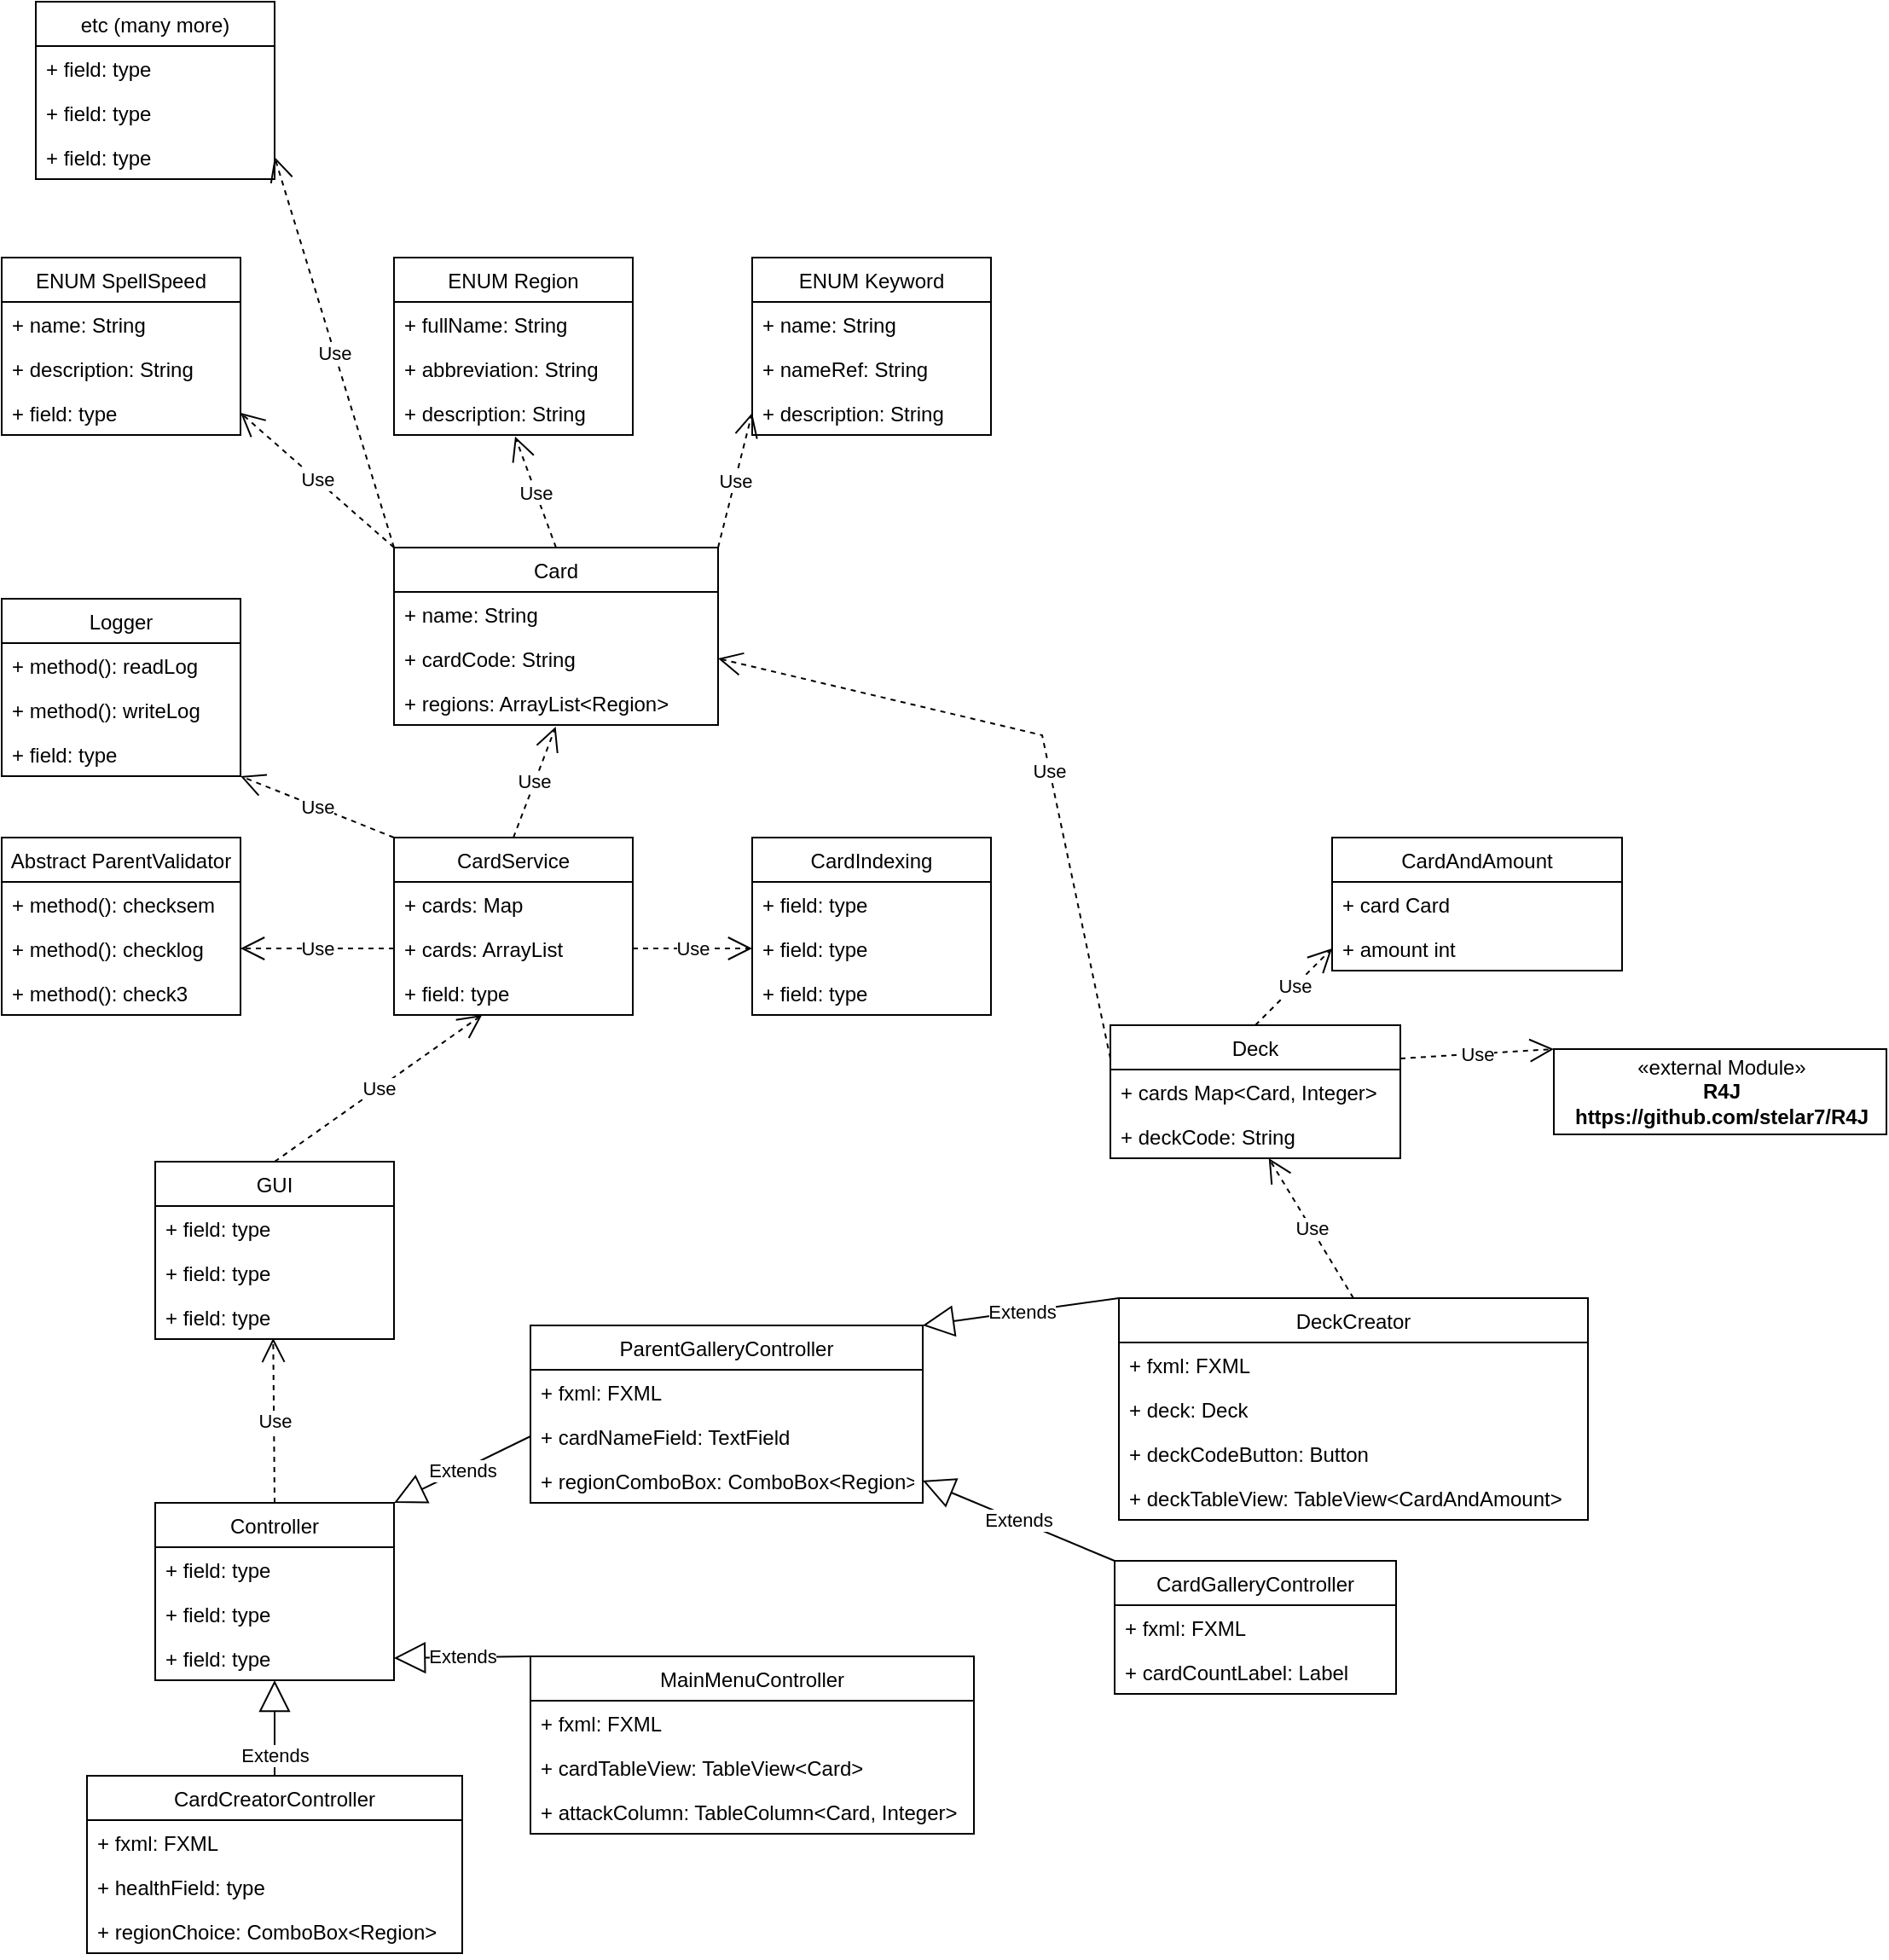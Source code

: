 <mxfile version="16.5.1" type="device"><diagram id="AJkwtp-6tIflnh-mINoO" name="Page-1"><mxGraphModel dx="1278" dy="809" grid="1" gridSize="10" guides="1" tooltips="1" connect="1" arrows="1" fold="1" page="1" pageScale="1" pageWidth="827" pageHeight="1169" math="0" shadow="0"><root><mxCell id="0"/><mxCell id="1" parent="0"/><mxCell id="9oABlFs-Lhk_8dgtGT1o-1" value="Card" style="swimlane;fontStyle=0;childLayout=stackLayout;horizontal=1;startSize=26;fillColor=none;horizontalStack=0;resizeParent=1;resizeParentMax=0;resizeLast=0;collapsible=1;marginBottom=0;" parent="1" vertex="1"><mxGeometry x="310" y="340" width="190" height="104" as="geometry"/></mxCell><mxCell id="9oABlFs-Lhk_8dgtGT1o-2" value="+ name: String" style="text;strokeColor=none;fillColor=none;align=left;verticalAlign=top;spacingLeft=4;spacingRight=4;overflow=hidden;rotatable=0;points=[[0,0.5],[1,0.5]];portConstraint=eastwest;" parent="9oABlFs-Lhk_8dgtGT1o-1" vertex="1"><mxGeometry y="26" width="190" height="26" as="geometry"/></mxCell><mxCell id="9oABlFs-Lhk_8dgtGT1o-3" value="+ cardCode: String" style="text;strokeColor=none;fillColor=none;align=left;verticalAlign=top;spacingLeft=4;spacingRight=4;overflow=hidden;rotatable=0;points=[[0,0.5],[1,0.5]];portConstraint=eastwest;" parent="9oABlFs-Lhk_8dgtGT1o-1" vertex="1"><mxGeometry y="52" width="190" height="26" as="geometry"/></mxCell><mxCell id="9oABlFs-Lhk_8dgtGT1o-4" value="+ regions: ArrayList&lt;Region&gt;" style="text;strokeColor=none;fillColor=none;align=left;verticalAlign=top;spacingLeft=4;spacingRight=4;overflow=hidden;rotatable=0;points=[[0,0.5],[1,0.5]];portConstraint=eastwest;" parent="9oABlFs-Lhk_8dgtGT1o-1" vertex="1"><mxGeometry y="78" width="190" height="26" as="geometry"/></mxCell><mxCell id="9oABlFs-Lhk_8dgtGT1o-5" value="Deck" style="swimlane;fontStyle=0;childLayout=stackLayout;horizontal=1;startSize=26;fillColor=none;horizontalStack=0;resizeParent=1;resizeParentMax=0;resizeLast=0;collapsible=1;marginBottom=0;" parent="1" vertex="1"><mxGeometry x="730" y="620" width="170" height="78" as="geometry"/></mxCell><mxCell id="9oABlFs-Lhk_8dgtGT1o-6" value="+ cards Map&lt;Card, Integer&gt;" style="text;strokeColor=none;fillColor=none;align=left;verticalAlign=top;spacingLeft=4;spacingRight=4;overflow=hidden;rotatable=0;points=[[0,0.5],[1,0.5]];portConstraint=eastwest;" parent="9oABlFs-Lhk_8dgtGT1o-5" vertex="1"><mxGeometry y="26" width="170" height="26" as="geometry"/></mxCell><mxCell id="9oABlFs-Lhk_8dgtGT1o-8" value="+ deckCode: String" style="text;strokeColor=none;fillColor=none;align=left;verticalAlign=top;spacingLeft=4;spacingRight=4;overflow=hidden;rotatable=0;points=[[0,0.5],[1,0.5]];portConstraint=eastwest;" parent="9oABlFs-Lhk_8dgtGT1o-5" vertex="1"><mxGeometry y="52" width="170" height="26" as="geometry"/></mxCell><mxCell id="9oABlFs-Lhk_8dgtGT1o-9" value="CardService" style="swimlane;fontStyle=0;childLayout=stackLayout;horizontal=1;startSize=26;fillColor=none;horizontalStack=0;resizeParent=1;resizeParentMax=0;resizeLast=0;collapsible=1;marginBottom=0;" parent="1" vertex="1"><mxGeometry x="310" y="510" width="140" height="104" as="geometry"/></mxCell><mxCell id="9oABlFs-Lhk_8dgtGT1o-10" value="+ cards: Map" style="text;strokeColor=none;fillColor=none;align=left;verticalAlign=top;spacingLeft=4;spacingRight=4;overflow=hidden;rotatable=0;points=[[0,0.5],[1,0.5]];portConstraint=eastwest;" parent="9oABlFs-Lhk_8dgtGT1o-9" vertex="1"><mxGeometry y="26" width="140" height="26" as="geometry"/></mxCell><mxCell id="9oABlFs-Lhk_8dgtGT1o-11" value="+ cards: ArrayList" style="text;strokeColor=none;fillColor=none;align=left;verticalAlign=top;spacingLeft=4;spacingRight=4;overflow=hidden;rotatable=0;points=[[0,0.5],[1,0.5]];portConstraint=eastwest;" parent="9oABlFs-Lhk_8dgtGT1o-9" vertex="1"><mxGeometry y="52" width="140" height="26" as="geometry"/></mxCell><mxCell id="9oABlFs-Lhk_8dgtGT1o-12" value="+ field: type" style="text;strokeColor=none;fillColor=none;align=left;verticalAlign=top;spacingLeft=4;spacingRight=4;overflow=hidden;rotatable=0;points=[[0,0.5],[1,0.5]];portConstraint=eastwest;" parent="9oABlFs-Lhk_8dgtGT1o-9" vertex="1"><mxGeometry y="78" width="140" height="26" as="geometry"/></mxCell><mxCell id="7xgffROqxfOFFWqd2llU-1" value="ENUM Region" style="swimlane;fontStyle=0;childLayout=stackLayout;horizontal=1;startSize=26;fillColor=none;horizontalStack=0;resizeParent=1;resizeParentMax=0;resizeLast=0;collapsible=1;marginBottom=0;" parent="1" vertex="1"><mxGeometry x="310" y="170" width="140" height="104" as="geometry"/></mxCell><mxCell id="7xgffROqxfOFFWqd2llU-2" value="+ fullName: String&#10;" style="text;strokeColor=none;fillColor=none;align=left;verticalAlign=top;spacingLeft=4;spacingRight=4;overflow=hidden;rotatable=0;points=[[0,0.5],[1,0.5]];portConstraint=eastwest;" parent="7xgffROqxfOFFWqd2llU-1" vertex="1"><mxGeometry y="26" width="140" height="26" as="geometry"/></mxCell><mxCell id="7xgffROqxfOFFWqd2llU-3" value="+ abbreviation: String" style="text;strokeColor=none;fillColor=none;align=left;verticalAlign=top;spacingLeft=4;spacingRight=4;overflow=hidden;rotatable=0;points=[[0,0.5],[1,0.5]];portConstraint=eastwest;" parent="7xgffROqxfOFFWqd2llU-1" vertex="1"><mxGeometry y="52" width="140" height="26" as="geometry"/></mxCell><mxCell id="7xgffROqxfOFFWqd2llU-4" value="+ description: String" style="text;strokeColor=none;fillColor=none;align=left;verticalAlign=top;spacingLeft=4;spacingRight=4;overflow=hidden;rotatable=0;points=[[0,0.5],[1,0.5]];portConstraint=eastwest;" parent="7xgffROqxfOFFWqd2llU-1" vertex="1"><mxGeometry y="78" width="140" height="26" as="geometry"/></mxCell><mxCell id="7xgffROqxfOFFWqd2llU-5" value="ENUM Keyword" style="swimlane;fontStyle=0;childLayout=stackLayout;horizontal=1;startSize=26;fillColor=none;horizontalStack=0;resizeParent=1;resizeParentMax=0;resizeLast=0;collapsible=1;marginBottom=0;" parent="1" vertex="1"><mxGeometry x="520" y="170" width="140" height="104" as="geometry"/></mxCell><mxCell id="7xgffROqxfOFFWqd2llU-6" value="+ name: String" style="text;strokeColor=none;fillColor=none;align=left;verticalAlign=top;spacingLeft=4;spacingRight=4;overflow=hidden;rotatable=0;points=[[0,0.5],[1,0.5]];portConstraint=eastwest;" parent="7xgffROqxfOFFWqd2llU-5" vertex="1"><mxGeometry y="26" width="140" height="26" as="geometry"/></mxCell><mxCell id="7xgffROqxfOFFWqd2llU-7" value="+ nameRef: String" style="text;strokeColor=none;fillColor=none;align=left;verticalAlign=top;spacingLeft=4;spacingRight=4;overflow=hidden;rotatable=0;points=[[0,0.5],[1,0.5]];portConstraint=eastwest;" parent="7xgffROqxfOFFWqd2llU-5" vertex="1"><mxGeometry y="52" width="140" height="26" as="geometry"/></mxCell><mxCell id="7xgffROqxfOFFWqd2llU-8" value="+ description: String" style="text;strokeColor=none;fillColor=none;align=left;verticalAlign=top;spacingLeft=4;spacingRight=4;overflow=hidden;rotatable=0;points=[[0,0.5],[1,0.5]];portConstraint=eastwest;" parent="7xgffROqxfOFFWqd2llU-5" vertex="1"><mxGeometry y="78" width="140" height="26" as="geometry"/></mxCell><mxCell id="7xgffROqxfOFFWqd2llU-9" value="ENUM SpellSpeed" style="swimlane;fontStyle=0;childLayout=stackLayout;horizontal=1;startSize=26;fillColor=none;horizontalStack=0;resizeParent=1;resizeParentMax=0;resizeLast=0;collapsible=1;marginBottom=0;" parent="1" vertex="1"><mxGeometry x="80" y="170" width="140" height="104" as="geometry"/></mxCell><mxCell id="7xgffROqxfOFFWqd2llU-10" value="+ name: String" style="text;strokeColor=none;fillColor=none;align=left;verticalAlign=top;spacingLeft=4;spacingRight=4;overflow=hidden;rotatable=0;points=[[0,0.5],[1,0.5]];portConstraint=eastwest;" parent="7xgffROqxfOFFWqd2llU-9" vertex="1"><mxGeometry y="26" width="140" height="26" as="geometry"/></mxCell><mxCell id="7xgffROqxfOFFWqd2llU-11" value="+ description: String" style="text;strokeColor=none;fillColor=none;align=left;verticalAlign=top;spacingLeft=4;spacingRight=4;overflow=hidden;rotatable=0;points=[[0,0.5],[1,0.5]];portConstraint=eastwest;" parent="7xgffROqxfOFFWqd2llU-9" vertex="1"><mxGeometry y="52" width="140" height="26" as="geometry"/></mxCell><mxCell id="7xgffROqxfOFFWqd2llU-12" value="+ field: type" style="text;strokeColor=none;fillColor=none;align=left;verticalAlign=top;spacingLeft=4;spacingRight=4;overflow=hidden;rotatable=0;points=[[0,0.5],[1,0.5]];portConstraint=eastwest;" parent="7xgffROqxfOFFWqd2llU-9" vertex="1"><mxGeometry y="78" width="140" height="26" as="geometry"/></mxCell><mxCell id="7xgffROqxfOFFWqd2llU-13" value="CardIndexing" style="swimlane;fontStyle=0;childLayout=stackLayout;horizontal=1;startSize=26;fillColor=none;horizontalStack=0;resizeParent=1;resizeParentMax=0;resizeLast=0;collapsible=1;marginBottom=0;" parent="1" vertex="1"><mxGeometry x="520" y="510" width="140" height="104" as="geometry"/></mxCell><mxCell id="7xgffROqxfOFFWqd2llU-14" value="+ field: type" style="text;strokeColor=none;fillColor=none;align=left;verticalAlign=top;spacingLeft=4;spacingRight=4;overflow=hidden;rotatable=0;points=[[0,0.5],[1,0.5]];portConstraint=eastwest;" parent="7xgffROqxfOFFWqd2llU-13" vertex="1"><mxGeometry y="26" width="140" height="26" as="geometry"/></mxCell><mxCell id="7xgffROqxfOFFWqd2llU-15" value="+ field: type" style="text;strokeColor=none;fillColor=none;align=left;verticalAlign=top;spacingLeft=4;spacingRight=4;overflow=hidden;rotatable=0;points=[[0,0.5],[1,0.5]];portConstraint=eastwest;" parent="7xgffROqxfOFFWqd2llU-13" vertex="1"><mxGeometry y="52" width="140" height="26" as="geometry"/></mxCell><mxCell id="7xgffROqxfOFFWqd2llU-16" value="+ field: type" style="text;strokeColor=none;fillColor=none;align=left;verticalAlign=top;spacingLeft=4;spacingRight=4;overflow=hidden;rotatable=0;points=[[0,0.5],[1,0.5]];portConstraint=eastwest;" parent="7xgffROqxfOFFWqd2llU-13" vertex="1"><mxGeometry y="78" width="140" height="26" as="geometry"/></mxCell><mxCell id="7xgffROqxfOFFWqd2llU-17" value="Abstract ParentValidator" style="swimlane;fontStyle=0;childLayout=stackLayout;horizontal=1;startSize=26;fillColor=none;horizontalStack=0;resizeParent=1;resizeParentMax=0;resizeLast=0;collapsible=1;marginBottom=0;" parent="1" vertex="1"><mxGeometry x="80" y="510" width="140" height="104" as="geometry"/></mxCell><mxCell id="7xgffROqxfOFFWqd2llU-18" value="+ method(): checksem" style="text;strokeColor=none;fillColor=none;align=left;verticalAlign=top;spacingLeft=4;spacingRight=4;overflow=hidden;rotatable=0;points=[[0,0.5],[1,0.5]];portConstraint=eastwest;" parent="7xgffROqxfOFFWqd2llU-17" vertex="1"><mxGeometry y="26" width="140" height="26" as="geometry"/></mxCell><mxCell id="7xgffROqxfOFFWqd2llU-19" value="+ method(): checklog" style="text;strokeColor=none;fillColor=none;align=left;verticalAlign=top;spacingLeft=4;spacingRight=4;overflow=hidden;rotatable=0;points=[[0,0.5],[1,0.5]];portConstraint=eastwest;" parent="7xgffROqxfOFFWqd2llU-17" vertex="1"><mxGeometry y="52" width="140" height="26" as="geometry"/></mxCell><mxCell id="7xgffROqxfOFFWqd2llU-20" value="+ method(): check3" style="text;strokeColor=none;fillColor=none;align=left;verticalAlign=top;spacingLeft=4;spacingRight=4;overflow=hidden;rotatable=0;points=[[0,0.5],[1,0.5]];portConstraint=eastwest;" parent="7xgffROqxfOFFWqd2llU-17" vertex="1"><mxGeometry y="78" width="140" height="26" as="geometry"/></mxCell><mxCell id="7xgffROqxfOFFWqd2llU-38" value="etc (many more)" style="swimlane;fontStyle=0;childLayout=stackLayout;horizontal=1;startSize=26;fillColor=none;horizontalStack=0;resizeParent=1;resizeParentMax=0;resizeLast=0;collapsible=1;marginBottom=0;" parent="1" vertex="1"><mxGeometry x="100" y="20" width="140" height="104" as="geometry"/></mxCell><mxCell id="7xgffROqxfOFFWqd2llU-39" value="+ field: type" style="text;strokeColor=none;fillColor=none;align=left;verticalAlign=top;spacingLeft=4;spacingRight=4;overflow=hidden;rotatable=0;points=[[0,0.5],[1,0.5]];portConstraint=eastwest;" parent="7xgffROqxfOFFWqd2llU-38" vertex="1"><mxGeometry y="26" width="140" height="26" as="geometry"/></mxCell><mxCell id="7xgffROqxfOFFWqd2llU-40" value="+ field: type" style="text;strokeColor=none;fillColor=none;align=left;verticalAlign=top;spacingLeft=4;spacingRight=4;overflow=hidden;rotatable=0;points=[[0,0.5],[1,0.5]];portConstraint=eastwest;" parent="7xgffROqxfOFFWqd2llU-38" vertex="1"><mxGeometry y="52" width="140" height="26" as="geometry"/></mxCell><mxCell id="7xgffROqxfOFFWqd2llU-41" value="+ field: type" style="text;strokeColor=none;fillColor=none;align=left;verticalAlign=top;spacingLeft=4;spacingRight=4;overflow=hidden;rotatable=0;points=[[0,0.5],[1,0.5]];portConstraint=eastwest;" parent="7xgffROqxfOFFWqd2llU-38" vertex="1"><mxGeometry y="78" width="140" height="26" as="geometry"/></mxCell><mxCell id="7xgffROqxfOFFWqd2llU-47" value="GUI" style="swimlane;fontStyle=0;childLayout=stackLayout;horizontal=1;startSize=26;fillColor=none;horizontalStack=0;resizeParent=1;resizeParentMax=0;resizeLast=0;collapsible=1;marginBottom=0;" parent="1" vertex="1"><mxGeometry x="170" y="700" width="140" height="104" as="geometry"/></mxCell><mxCell id="7xgffROqxfOFFWqd2llU-48" value="+ field: type" style="text;strokeColor=none;fillColor=none;align=left;verticalAlign=top;spacingLeft=4;spacingRight=4;overflow=hidden;rotatable=0;points=[[0,0.5],[1,0.5]];portConstraint=eastwest;" parent="7xgffROqxfOFFWqd2llU-47" vertex="1"><mxGeometry y="26" width="140" height="26" as="geometry"/></mxCell><mxCell id="7xgffROqxfOFFWqd2llU-49" value="+ field: type" style="text;strokeColor=none;fillColor=none;align=left;verticalAlign=top;spacingLeft=4;spacingRight=4;overflow=hidden;rotatable=0;points=[[0,0.5],[1,0.5]];portConstraint=eastwest;" parent="7xgffROqxfOFFWqd2llU-47" vertex="1"><mxGeometry y="52" width="140" height="26" as="geometry"/></mxCell><mxCell id="7xgffROqxfOFFWqd2llU-50" value="+ field: type" style="text;strokeColor=none;fillColor=none;align=left;verticalAlign=top;spacingLeft=4;spacingRight=4;overflow=hidden;rotatable=0;points=[[0,0.5],[1,0.5]];portConstraint=eastwest;" parent="7xgffROqxfOFFWqd2llU-47" vertex="1"><mxGeometry y="78" width="140" height="26" as="geometry"/></mxCell><mxCell id="7xgffROqxfOFFWqd2llU-52" value="Controller" style="swimlane;fontStyle=0;childLayout=stackLayout;horizontal=1;startSize=26;fillColor=none;horizontalStack=0;resizeParent=1;resizeParentMax=0;resizeLast=0;collapsible=1;marginBottom=0;" parent="1" vertex="1"><mxGeometry x="170" y="900" width="140" height="104" as="geometry"/></mxCell><mxCell id="7xgffROqxfOFFWqd2llU-53" value="+ field: type" style="text;strokeColor=none;fillColor=none;align=left;verticalAlign=top;spacingLeft=4;spacingRight=4;overflow=hidden;rotatable=0;points=[[0,0.5],[1,0.5]];portConstraint=eastwest;" parent="7xgffROqxfOFFWqd2llU-52" vertex="1"><mxGeometry y="26" width="140" height="26" as="geometry"/></mxCell><mxCell id="7xgffROqxfOFFWqd2llU-54" value="+ field: type" style="text;strokeColor=none;fillColor=none;align=left;verticalAlign=top;spacingLeft=4;spacingRight=4;overflow=hidden;rotatable=0;points=[[0,0.5],[1,0.5]];portConstraint=eastwest;" parent="7xgffROqxfOFFWqd2llU-52" vertex="1"><mxGeometry y="52" width="140" height="26" as="geometry"/></mxCell><mxCell id="7xgffROqxfOFFWqd2llU-55" value="+ field: type" style="text;strokeColor=none;fillColor=none;align=left;verticalAlign=top;spacingLeft=4;spacingRight=4;overflow=hidden;rotatable=0;points=[[0,0.5],[1,0.5]];portConstraint=eastwest;" parent="7xgffROqxfOFFWqd2llU-52" vertex="1"><mxGeometry y="78" width="140" height="26" as="geometry"/></mxCell><mxCell id="GLM-piJnD_8wirDxvTCg-6" value="Extends" style="endArrow=block;endSize=16;endFill=0;html=1;rounded=0;exitX=0.5;exitY=0;exitDx=0;exitDy=0;" parent="7xgffROqxfOFFWqd2llU-52" source="GLM-piJnD_8wirDxvTCg-1" edge="1"><mxGeometry x="-0.565" width="160" relative="1" as="geometry"><mxPoint x="190.0" y="117" as="sourcePoint"/><mxPoint x="70" y="104" as="targetPoint"/><mxPoint as="offset"/></mxGeometry></mxCell><mxCell id="7xgffROqxfOFFWqd2llU-59" value="Use" style="endArrow=open;endSize=12;dashed=1;html=1;rounded=0;exitX=0.5;exitY=0;exitDx=0;exitDy=0;" parent="1" source="7xgffROqxfOFFWqd2llU-47" target="9oABlFs-Lhk_8dgtGT1o-12" edge="1"><mxGeometry width="160" relative="1" as="geometry"><mxPoint x="600" y="700" as="sourcePoint"/><mxPoint x="760" y="700" as="targetPoint"/></mxGeometry></mxCell><mxCell id="7xgffROqxfOFFWqd2llU-61" value="Use" style="endArrow=open;endSize=12;dashed=1;html=1;rounded=0;exitX=0;exitY=0.5;exitDx=0;exitDy=0;entryX=1;entryY=0.5;entryDx=0;entryDy=0;" parent="1" source="9oABlFs-Lhk_8dgtGT1o-11" target="7xgffROqxfOFFWqd2llU-19" edge="1"><mxGeometry width="160" relative="1" as="geometry"><mxPoint x="260.42" y="584.8" as="sourcePoint"/><mxPoint x="260.0" y="509.996" as="targetPoint"/></mxGeometry></mxCell><mxCell id="7xgffROqxfOFFWqd2llU-62" value="Use" style="endArrow=open;endSize=12;dashed=1;html=1;rounded=0;exitX=1;exitY=0.5;exitDx=0;exitDy=0;entryX=0;entryY=0.5;entryDx=0;entryDy=0;" parent="1" source="9oABlFs-Lhk_8dgtGT1o-11" target="7xgffROqxfOFFWqd2llU-15" edge="1"><mxGeometry width="160" relative="1" as="geometry"><mxPoint x="670" y="690" as="sourcePoint"/><mxPoint x="580" y="690" as="targetPoint"/></mxGeometry></mxCell><mxCell id="7xgffROqxfOFFWqd2llU-63" value="Use" style="endArrow=open;endSize=12;dashed=1;html=1;rounded=0;exitX=0.5;exitY=0;exitDx=0;exitDy=0;entryX=0.499;entryY=1.038;entryDx=0;entryDy=0;entryPerimeter=0;" parent="1" source="9oABlFs-Lhk_8dgtGT1o-9" target="9oABlFs-Lhk_8dgtGT1o-4" edge="1"><mxGeometry width="160" relative="1" as="geometry"><mxPoint x="290" y="460" as="sourcePoint"/><mxPoint x="200" y="460" as="targetPoint"/></mxGeometry></mxCell><mxCell id="7xgffROqxfOFFWqd2llU-65" value="Use" style="endArrow=open;endSize=12;dashed=1;html=1;rounded=0;exitX=0;exitY=0.25;exitDx=0;exitDy=0;entryX=1;entryY=0.5;entryDx=0;entryDy=0;" parent="1" source="9oABlFs-Lhk_8dgtGT1o-5" target="9oABlFs-Lhk_8dgtGT1o-3" edge="1"><mxGeometry x="-0.115" width="160" relative="1" as="geometry"><mxPoint x="720.14" y="625.01" as="sourcePoint"/><mxPoint x="660" y="431" as="targetPoint"/><Array as="points"><mxPoint x="690" y="450"/></Array><mxPoint as="offset"/></mxGeometry></mxCell><mxCell id="7xgffROqxfOFFWqd2llU-66" value="Use" style="endArrow=open;endSize=12;dashed=1;html=1;rounded=0;exitX=0.5;exitY=0;exitDx=0;exitDy=0;entryX=0.507;entryY=1.032;entryDx=0;entryDy=0;entryPerimeter=0;" parent="1" source="9oABlFs-Lhk_8dgtGT1o-1" target="7xgffROqxfOFFWqd2llU-4" edge="1"><mxGeometry width="160" relative="1" as="geometry"><mxPoint x="420" y="315" as="sourcePoint"/><mxPoint x="340" y="300" as="targetPoint"/></mxGeometry></mxCell><mxCell id="7xgffROqxfOFFWqd2llU-67" value="Use" style="endArrow=open;endSize=12;dashed=1;html=1;rounded=0;exitX=1;exitY=0;exitDx=0;exitDy=0;entryX=0;entryY=0.5;entryDx=0;entryDy=0;" parent="1" source="9oABlFs-Lhk_8dgtGT1o-1" target="7xgffROqxfOFFWqd2llU-8" edge="1"><mxGeometry width="160" relative="1" as="geometry"><mxPoint x="530" y="315" as="sourcePoint"/><mxPoint x="450" y="300" as="targetPoint"/></mxGeometry></mxCell><mxCell id="7xgffROqxfOFFWqd2llU-68" value="Use" style="endArrow=open;endSize=12;dashed=1;html=1;rounded=0;exitX=0;exitY=0;exitDx=0;exitDy=0;entryX=1;entryY=0.5;entryDx=0;entryDy=0;" parent="1" source="9oABlFs-Lhk_8dgtGT1o-1" target="7xgffROqxfOFFWqd2llU-12" edge="1"><mxGeometry width="160" relative="1" as="geometry"><mxPoint x="140" y="379" as="sourcePoint"/><mxPoint x="210" y="300.0" as="targetPoint"/></mxGeometry></mxCell><mxCell id="7xgffROqxfOFFWqd2llU-69" value="Use" style="endArrow=open;endSize=12;dashed=1;html=1;rounded=0;exitX=0;exitY=0;exitDx=0;exitDy=0;entryX=1;entryY=0.5;entryDx=0;entryDy=0;" parent="1" source="9oABlFs-Lhk_8dgtGT1o-1" target="7xgffROqxfOFFWqd2llU-41" edge="1"><mxGeometry width="160" relative="1" as="geometry"><mxPoint x="230" y="203" as="sourcePoint"/><mxPoint x="300" y="124.0" as="targetPoint"/></mxGeometry></mxCell><mxCell id="7xgffROqxfOFFWqd2llU-72" value="Use" style="endArrow=open;endSize=12;dashed=1;html=1;rounded=0;exitX=0.5;exitY=0;exitDx=0;exitDy=0;entryX=0.494;entryY=0.976;entryDx=0;entryDy=0;entryPerimeter=0;" parent="1" source="7xgffROqxfOFFWqd2llU-52" target="7xgffROqxfOFFWqd2llU-50" edge="1"><mxGeometry width="160" relative="1" as="geometry"><mxPoint x="239.83" y="894.8" as="sourcePoint"/><mxPoint x="239.41" y="819.996" as="targetPoint"/></mxGeometry></mxCell><mxCell id="7xgffROqxfOFFWqd2llU-77" value="MainMenuController" style="swimlane;fontStyle=0;childLayout=stackLayout;horizontal=1;startSize=26;fillColor=none;horizontalStack=0;resizeParent=1;resizeParentMax=0;resizeLast=0;collapsible=1;marginBottom=0;" parent="1" vertex="1"><mxGeometry x="390" y="990" width="260" height="104" as="geometry"/></mxCell><mxCell id="7xgffROqxfOFFWqd2llU-78" value="+ fxml: FXML" style="text;strokeColor=none;fillColor=none;align=left;verticalAlign=top;spacingLeft=4;spacingRight=4;overflow=hidden;rotatable=0;points=[[0,0.5],[1,0.5]];portConstraint=eastwest;" parent="7xgffROqxfOFFWqd2llU-77" vertex="1"><mxGeometry y="26" width="260" height="26" as="geometry"/></mxCell><mxCell id="7xgffROqxfOFFWqd2llU-79" value="+ cardTableView: TableView&lt;Card&gt;" style="text;strokeColor=none;fillColor=none;align=left;verticalAlign=top;spacingLeft=4;spacingRight=4;overflow=hidden;rotatable=0;points=[[0,0.5],[1,0.5]];portConstraint=eastwest;" parent="7xgffROqxfOFFWqd2llU-77" vertex="1"><mxGeometry y="52" width="260" height="26" as="geometry"/></mxCell><mxCell id="7xgffROqxfOFFWqd2llU-80" value="+ attackColumn: TableColumn&lt;Card, Integer&gt;" style="text;strokeColor=none;fillColor=none;align=left;verticalAlign=top;spacingLeft=4;spacingRight=4;overflow=hidden;rotatable=0;points=[[0,0.5],[1,0.5]];portConstraint=eastwest;" parent="7xgffROqxfOFFWqd2llU-77" vertex="1"><mxGeometry y="78" width="260" height="26" as="geometry"/></mxCell><mxCell id="NgelYZYcXRKoC7zUMrrY-8" value="«external Module»&lt;br&gt;&lt;b&gt;R4J&lt;/b&gt;&lt;br&gt;&lt;b&gt;https://github.com/stelar7/R4J&lt;/b&gt;" style="html=1;" parent="1" vertex="1"><mxGeometry x="990" y="634" width="195" height="50" as="geometry"/></mxCell><mxCell id="NgelYZYcXRKoC7zUMrrY-13" value="Logger" style="swimlane;fontStyle=0;childLayout=stackLayout;horizontal=1;startSize=26;fillColor=none;horizontalStack=0;resizeParent=1;resizeParentMax=0;resizeLast=0;collapsible=1;marginBottom=0;" parent="1" vertex="1"><mxGeometry x="80" y="370" width="140" height="104" as="geometry"/></mxCell><mxCell id="NgelYZYcXRKoC7zUMrrY-14" value="+ method(): readLog" style="text;strokeColor=none;fillColor=none;align=left;verticalAlign=top;spacingLeft=4;spacingRight=4;overflow=hidden;rotatable=0;points=[[0,0.5],[1,0.5]];portConstraint=eastwest;" parent="NgelYZYcXRKoC7zUMrrY-13" vertex="1"><mxGeometry y="26" width="140" height="26" as="geometry"/></mxCell><mxCell id="NgelYZYcXRKoC7zUMrrY-15" value="+ method(): writeLog" style="text;strokeColor=none;fillColor=none;align=left;verticalAlign=top;spacingLeft=4;spacingRight=4;overflow=hidden;rotatable=0;points=[[0,0.5],[1,0.5]];portConstraint=eastwest;" parent="NgelYZYcXRKoC7zUMrrY-13" vertex="1"><mxGeometry y="52" width="140" height="26" as="geometry"/></mxCell><mxCell id="NgelYZYcXRKoC7zUMrrY-16" value="+ field: type" style="text;strokeColor=none;fillColor=none;align=left;verticalAlign=top;spacingLeft=4;spacingRight=4;overflow=hidden;rotatable=0;points=[[0,0.5],[1,0.5]];portConstraint=eastwest;" parent="NgelYZYcXRKoC7zUMrrY-13" vertex="1"><mxGeometry y="78" width="140" height="26" as="geometry"/></mxCell><mxCell id="NgelYZYcXRKoC7zUMrrY-17" value="Use" style="endArrow=open;endSize=12;dashed=1;html=1;rounded=0;exitX=0;exitY=0;exitDx=0;exitDy=0;entryX=1;entryY=1;entryDx=0;entryDy=0;" parent="1" source="9oABlFs-Lhk_8dgtGT1o-9" target="NgelYZYcXRKoC7zUMrrY-13" edge="1"><mxGeometry width="160" relative="1" as="geometry"><mxPoint x="310" y="490.0" as="sourcePoint"/><mxPoint x="220" y="490.0" as="targetPoint"/></mxGeometry></mxCell><mxCell id="AdayufQIzUD29GPmBRH2-1" value="CardAndAmount" style="swimlane;fontStyle=0;childLayout=stackLayout;horizontal=1;startSize=26;fillColor=none;horizontalStack=0;resizeParent=1;resizeParentMax=0;resizeLast=0;collapsible=1;marginBottom=0;" parent="1" vertex="1"><mxGeometry x="860" y="510" width="170" height="78" as="geometry"/></mxCell><mxCell id="AdayufQIzUD29GPmBRH2-2" value="+ card Card" style="text;strokeColor=none;fillColor=none;align=left;verticalAlign=top;spacingLeft=4;spacingRight=4;overflow=hidden;rotatable=0;points=[[0,0.5],[1,0.5]];portConstraint=eastwest;" parent="AdayufQIzUD29GPmBRH2-1" vertex="1"><mxGeometry y="26" width="170" height="26" as="geometry"/></mxCell><mxCell id="AdayufQIzUD29GPmBRH2-3" value="+ amount int" style="text;strokeColor=none;fillColor=none;align=left;verticalAlign=top;spacingLeft=4;spacingRight=4;overflow=hidden;rotatable=0;points=[[0,0.5],[1,0.5]];portConstraint=eastwest;" parent="AdayufQIzUD29GPmBRH2-1" vertex="1"><mxGeometry y="52" width="170" height="26" as="geometry"/></mxCell><mxCell id="AdayufQIzUD29GPmBRH2-6" value="Use" style="endArrow=open;endSize=12;dashed=1;html=1;rounded=0;exitX=0.5;exitY=0;exitDx=0;exitDy=0;entryX=0;entryY=0.5;entryDx=0;entryDy=0;" parent="1" source="9oABlFs-Lhk_8dgtGT1o-5" target="AdayufQIzUD29GPmBRH2-3" edge="1"><mxGeometry width="160" relative="1" as="geometry"><mxPoint x="805" y="540" as="sourcePoint"/><mxPoint x="515" y="505.5" as="targetPoint"/></mxGeometry></mxCell><mxCell id="AdayufQIzUD29GPmBRH2-7" value="ParentGalleryController" style="swimlane;fontStyle=0;childLayout=stackLayout;horizontal=1;startSize=26;fillColor=none;horizontalStack=0;resizeParent=1;resizeParentMax=0;resizeLast=0;collapsible=1;marginBottom=0;" parent="1" vertex="1"><mxGeometry x="390" y="796" width="230" height="104" as="geometry"/></mxCell><mxCell id="AdayufQIzUD29GPmBRH2-8" value="+ fxml: FXML" style="text;strokeColor=none;fillColor=none;align=left;verticalAlign=top;spacingLeft=4;spacingRight=4;overflow=hidden;rotatable=0;points=[[0,0.5],[1,0.5]];portConstraint=eastwest;" parent="AdayufQIzUD29GPmBRH2-7" vertex="1"><mxGeometry y="26" width="230" height="26" as="geometry"/></mxCell><mxCell id="AdayufQIzUD29GPmBRH2-9" value="+ cardNameField: TextField" style="text;strokeColor=none;fillColor=none;align=left;verticalAlign=top;spacingLeft=4;spacingRight=4;overflow=hidden;rotatable=0;points=[[0,0.5],[1,0.5]];portConstraint=eastwest;" parent="AdayufQIzUD29GPmBRH2-7" vertex="1"><mxGeometry y="52" width="230" height="26" as="geometry"/></mxCell><mxCell id="AdayufQIzUD29GPmBRH2-10" value="+ regionComboBox: ComboBox&lt;Region&gt;" style="text;strokeColor=none;fillColor=none;align=left;verticalAlign=top;spacingLeft=4;spacingRight=4;overflow=hidden;rotatable=0;points=[[0,0.5],[1,0.5]];portConstraint=eastwest;" parent="AdayufQIzUD29GPmBRH2-7" vertex="1"><mxGeometry y="78" width="230" height="26" as="geometry"/></mxCell><mxCell id="AdayufQIzUD29GPmBRH2-19" value="Use" style="endArrow=open;endSize=12;dashed=1;html=1;rounded=0;exitX=1;exitY=0.25;exitDx=0;exitDy=0;entryX=0;entryY=0;entryDx=0;entryDy=0;" parent="1" source="9oABlFs-Lhk_8dgtGT1o-5" target="NgelYZYcXRKoC7zUMrrY-8" edge="1"><mxGeometry width="160" relative="1" as="geometry"><mxPoint x="950" y="795" as="sourcePoint"/><mxPoint x="995" y="750" as="targetPoint"/></mxGeometry></mxCell><mxCell id="aIiJWyLv37tNy0YVRcMW-5" value="DeckCreator" style="swimlane;fontStyle=0;childLayout=stackLayout;horizontal=1;startSize=26;fillColor=none;horizontalStack=0;resizeParent=1;resizeParentMax=0;resizeLast=0;collapsible=1;marginBottom=0;" parent="1" vertex="1"><mxGeometry x="735" y="780" width="275" height="130" as="geometry"/></mxCell><mxCell id="aIiJWyLv37tNy0YVRcMW-6" value="+ fxml: FXML" style="text;strokeColor=none;fillColor=none;align=left;verticalAlign=top;spacingLeft=4;spacingRight=4;overflow=hidden;rotatable=0;points=[[0,0.5],[1,0.5]];portConstraint=eastwest;" parent="aIiJWyLv37tNy0YVRcMW-5" vertex="1"><mxGeometry y="26" width="275" height="26" as="geometry"/></mxCell><mxCell id="aIiJWyLv37tNy0YVRcMW-7" value="+ deck: Deck" style="text;strokeColor=none;fillColor=none;align=left;verticalAlign=top;spacingLeft=4;spacingRight=4;overflow=hidden;rotatable=0;points=[[0,0.5],[1,0.5]];portConstraint=eastwest;" parent="aIiJWyLv37tNy0YVRcMW-5" vertex="1"><mxGeometry y="52" width="275" height="26" as="geometry"/></mxCell><mxCell id="aIiJWyLv37tNy0YVRcMW-8" value="+ deckCodeButton: Button" style="text;strokeColor=none;fillColor=none;align=left;verticalAlign=top;spacingLeft=4;spacingRight=4;overflow=hidden;rotatable=0;points=[[0,0.5],[1,0.5]];portConstraint=eastwest;" parent="aIiJWyLv37tNy0YVRcMW-5" vertex="1"><mxGeometry y="78" width="275" height="26" as="geometry"/></mxCell><mxCell id="GojY9dgyl3CWCgDo-jUj-1" value="+ deckTableView: TableView&lt;CardAndAmount&gt;" style="text;strokeColor=none;fillColor=none;align=left;verticalAlign=top;spacingLeft=4;spacingRight=4;overflow=hidden;rotatable=0;points=[[0,0.5],[1,0.5]];portConstraint=eastwest;" vertex="1" parent="aIiJWyLv37tNy0YVRcMW-5"><mxGeometry y="104" width="275" height="26" as="geometry"/></mxCell><mxCell id="aIiJWyLv37tNy0YVRcMW-9" value="Extends" style="endArrow=block;endSize=16;endFill=0;html=1;rounded=0;exitX=0;exitY=0;exitDx=0;exitDy=0;entryX=1;entryY=0;entryDx=0;entryDy=0;" parent="1" source="aIiJWyLv37tNy0YVRcMW-5" target="AdayufQIzUD29GPmBRH2-7" edge="1"><mxGeometry width="160" relative="1" as="geometry"><mxPoint x="540" y="905.5" as="sourcePoint"/><mxPoint x="510" y="830" as="targetPoint"/></mxGeometry></mxCell><mxCell id="aIiJWyLv37tNy0YVRcMW-11" value="CardGalleryController" style="swimlane;fontStyle=0;childLayout=stackLayout;horizontal=1;startSize=26;fillColor=none;horizontalStack=0;resizeParent=1;resizeParentMax=0;resizeLast=0;collapsible=1;marginBottom=0;" parent="1" vertex="1"><mxGeometry x="732.5" y="934" width="165" height="78" as="geometry"/></mxCell><mxCell id="aIiJWyLv37tNy0YVRcMW-12" value="+ fxml: FXML" style="text;strokeColor=none;fillColor=none;align=left;verticalAlign=top;spacingLeft=4;spacingRight=4;overflow=hidden;rotatable=0;points=[[0,0.5],[1,0.5]];portConstraint=eastwest;" parent="aIiJWyLv37tNy0YVRcMW-11" vertex="1"><mxGeometry y="26" width="165" height="26" as="geometry"/></mxCell><mxCell id="aIiJWyLv37tNy0YVRcMW-13" value="+ cardCountLabel: Label" style="text;strokeColor=none;fillColor=none;align=left;verticalAlign=top;spacingLeft=4;spacingRight=4;overflow=hidden;rotatable=0;points=[[0,0.5],[1,0.5]];portConstraint=eastwest;" parent="aIiJWyLv37tNy0YVRcMW-11" vertex="1"><mxGeometry y="52" width="165" height="26" as="geometry"/></mxCell><mxCell id="AdayufQIzUD29GPmBRH2-16" value="Extends" style="endArrow=block;endSize=16;endFill=0;html=1;rounded=0;exitX=0;exitY=0.5;exitDx=0;exitDy=0;entryX=1;entryY=0;entryDx=0;entryDy=0;" parent="1" source="AdayufQIzUD29GPmBRH2-9" target="7xgffROqxfOFFWqd2llU-52" edge="1"><mxGeometry width="160" relative="1" as="geometry"><mxPoint x="190" y="1080" as="sourcePoint"/><mxPoint x="260" y="1099" as="targetPoint"/></mxGeometry></mxCell><mxCell id="7xgffROqxfOFFWqd2llU-81" value="Extends" style="endArrow=block;endSize=16;endFill=0;html=1;rounded=0;exitX=0;exitY=0;exitDx=0;exitDy=0;entryX=1;entryY=0.5;entryDx=0;entryDy=0;" parent="1" source="7xgffROqxfOFFWqd2llU-77" target="7xgffROqxfOFFWqd2llU-55" edge="1"><mxGeometry width="160" relative="1" as="geometry"><mxPoint x="190" y="1080" as="sourcePoint"/><mxPoint x="350" y="1080" as="targetPoint"/></mxGeometry></mxCell><mxCell id="aIiJWyLv37tNy0YVRcMW-10" value="Extends" style="endArrow=block;endSize=16;endFill=0;html=1;rounded=0;exitX=0;exitY=0;exitDx=0;exitDy=0;entryX=1;entryY=0.5;entryDx=0;entryDy=0;" parent="1" source="aIiJWyLv37tNy0YVRcMW-11" target="AdayufQIzUD29GPmBRH2-10" edge="1"><mxGeometry width="160" relative="1" as="geometry"><mxPoint x="540" y="1004" as="sourcePoint"/><mxPoint x="600" y="956" as="targetPoint"/></mxGeometry></mxCell><mxCell id="aIiJWyLv37tNy0YVRcMW-15" value="Use" style="endArrow=open;endSize=12;dashed=1;html=1;rounded=0;exitX=0.5;exitY=0;exitDx=0;exitDy=0;" parent="1" source="aIiJWyLv37tNy0YVRcMW-5" target="9oABlFs-Lhk_8dgtGT1o-8" edge="1"><mxGeometry width="160" relative="1" as="geometry"><mxPoint x="700" y="685" as="sourcePoint"/><mxPoint x="700" y="820" as="targetPoint"/><Array as="points"/></mxGeometry></mxCell><mxCell id="GLM-piJnD_8wirDxvTCg-1" value="CardCreatorController" style="swimlane;fontStyle=0;childLayout=stackLayout;horizontal=1;startSize=26;fillColor=none;horizontalStack=0;resizeParent=1;resizeParentMax=0;resizeLast=0;collapsible=1;marginBottom=0;" parent="1" vertex="1"><mxGeometry x="130" y="1060" width="220" height="104" as="geometry"/></mxCell><mxCell id="GLM-piJnD_8wirDxvTCg-2" value="+ fxml: FXML" style="text;strokeColor=none;fillColor=none;align=left;verticalAlign=top;spacingLeft=4;spacingRight=4;overflow=hidden;rotatable=0;points=[[0,0.5],[1,0.5]];portConstraint=eastwest;" parent="GLM-piJnD_8wirDxvTCg-1" vertex="1"><mxGeometry y="26" width="220" height="26" as="geometry"/></mxCell><mxCell id="GLM-piJnD_8wirDxvTCg-3" value="+ healthField: type" style="text;strokeColor=none;fillColor=none;align=left;verticalAlign=top;spacingLeft=4;spacingRight=4;overflow=hidden;rotatable=0;points=[[0,0.5],[1,0.5]];portConstraint=eastwest;" parent="GLM-piJnD_8wirDxvTCg-1" vertex="1"><mxGeometry y="52" width="220" height="26" as="geometry"/></mxCell><mxCell id="GLM-piJnD_8wirDxvTCg-4" value="+ regionChoice: ComboBox&lt;Region&gt;" style="text;strokeColor=none;fillColor=none;align=left;verticalAlign=top;spacingLeft=4;spacingRight=4;overflow=hidden;rotatable=0;points=[[0,0.5],[1,0.5]];portConstraint=eastwest;" parent="GLM-piJnD_8wirDxvTCg-1" vertex="1"><mxGeometry y="78" width="220" height="26" as="geometry"/></mxCell></root></mxGraphModel></diagram></mxfile>